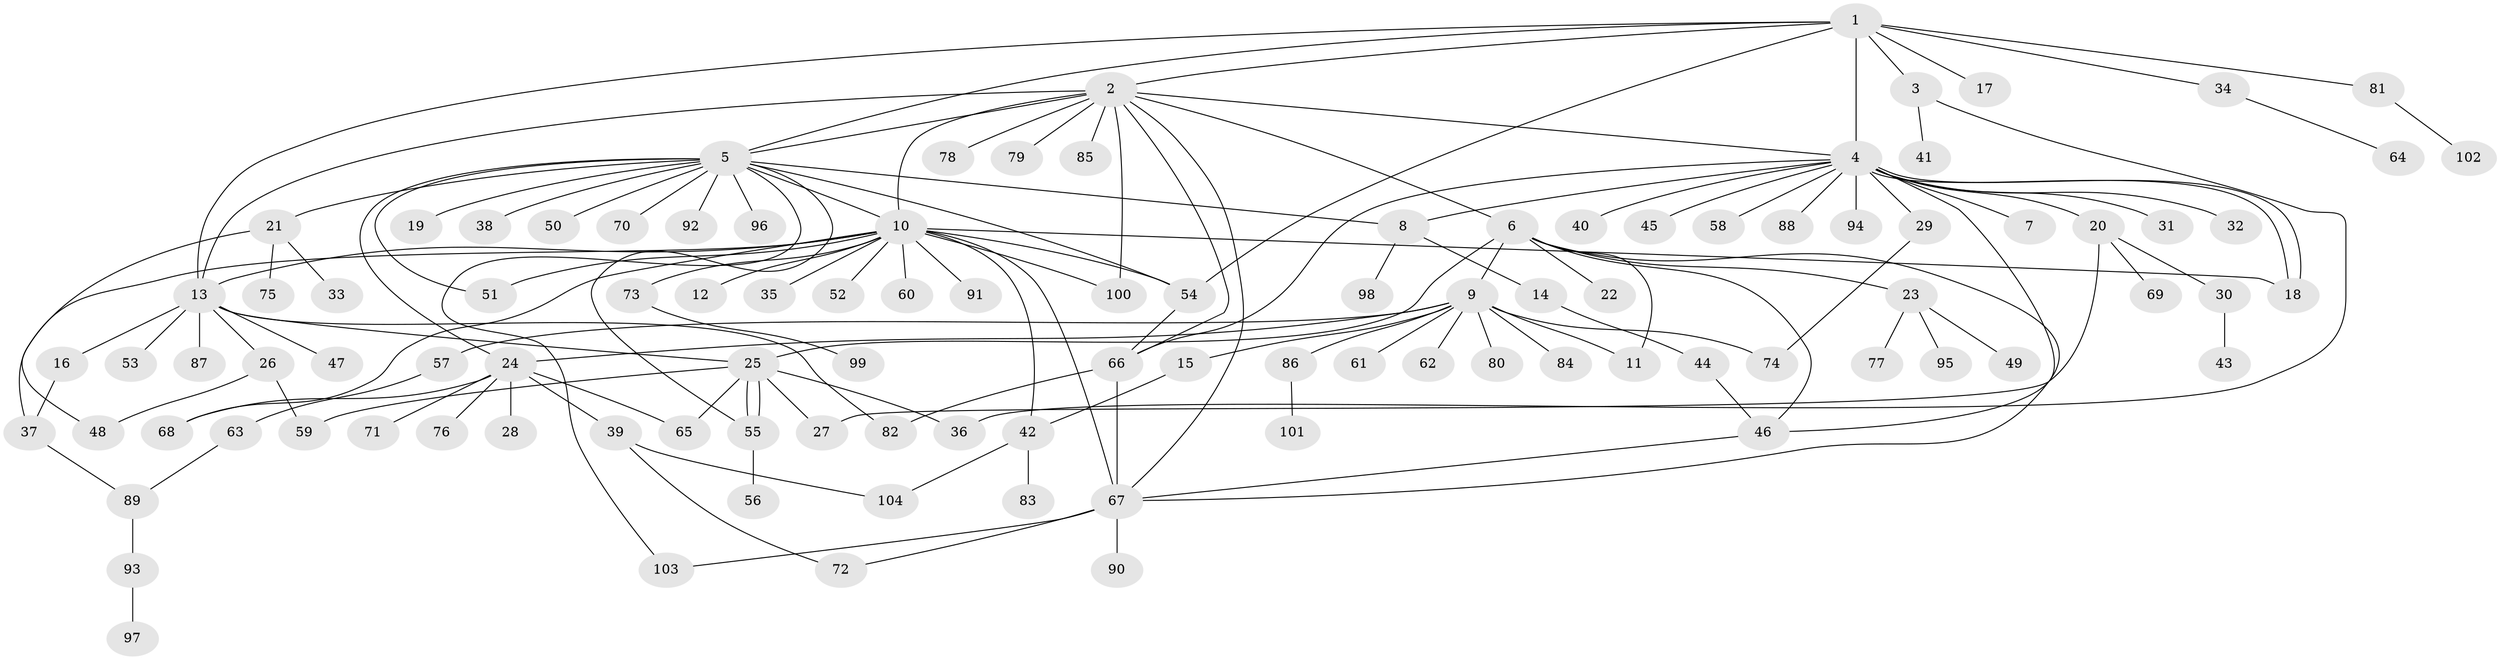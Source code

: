 // Generated by graph-tools (version 1.1) at 2025/01/03/09/25 03:01:56]
// undirected, 104 vertices, 142 edges
graph export_dot {
graph [start="1"]
  node [color=gray90,style=filled];
  1;
  2;
  3;
  4;
  5;
  6;
  7;
  8;
  9;
  10;
  11;
  12;
  13;
  14;
  15;
  16;
  17;
  18;
  19;
  20;
  21;
  22;
  23;
  24;
  25;
  26;
  27;
  28;
  29;
  30;
  31;
  32;
  33;
  34;
  35;
  36;
  37;
  38;
  39;
  40;
  41;
  42;
  43;
  44;
  45;
  46;
  47;
  48;
  49;
  50;
  51;
  52;
  53;
  54;
  55;
  56;
  57;
  58;
  59;
  60;
  61;
  62;
  63;
  64;
  65;
  66;
  67;
  68;
  69;
  70;
  71;
  72;
  73;
  74;
  75;
  76;
  77;
  78;
  79;
  80;
  81;
  82;
  83;
  84;
  85;
  86;
  87;
  88;
  89;
  90;
  91;
  92;
  93;
  94;
  95;
  96;
  97;
  98;
  99;
  100;
  101;
  102;
  103;
  104;
  1 -- 2;
  1 -- 3;
  1 -- 4;
  1 -- 5;
  1 -- 13;
  1 -- 17;
  1 -- 34;
  1 -- 54;
  1 -- 81;
  2 -- 4;
  2 -- 5;
  2 -- 6;
  2 -- 10;
  2 -- 13;
  2 -- 66;
  2 -- 67;
  2 -- 78;
  2 -- 79;
  2 -- 85;
  2 -- 100;
  3 -- 36;
  3 -- 41;
  4 -- 7;
  4 -- 8;
  4 -- 18;
  4 -- 18;
  4 -- 20;
  4 -- 29;
  4 -- 31;
  4 -- 32;
  4 -- 40;
  4 -- 45;
  4 -- 46;
  4 -- 58;
  4 -- 66;
  4 -- 88;
  4 -- 94;
  5 -- 8;
  5 -- 10;
  5 -- 19;
  5 -- 21;
  5 -- 24;
  5 -- 38;
  5 -- 50;
  5 -- 51;
  5 -- 54;
  5 -- 55;
  5 -- 70;
  5 -- 92;
  5 -- 96;
  5 -- 103;
  6 -- 9;
  6 -- 11;
  6 -- 22;
  6 -- 23;
  6 -- 25;
  6 -- 46;
  6 -- 67;
  8 -- 14;
  8 -- 98;
  9 -- 11;
  9 -- 15;
  9 -- 24;
  9 -- 57;
  9 -- 61;
  9 -- 62;
  9 -- 74;
  9 -- 80;
  9 -- 84;
  9 -- 86;
  10 -- 12;
  10 -- 13;
  10 -- 18;
  10 -- 35;
  10 -- 37;
  10 -- 42;
  10 -- 51;
  10 -- 52;
  10 -- 54;
  10 -- 60;
  10 -- 67;
  10 -- 68;
  10 -- 73;
  10 -- 91;
  10 -- 100;
  13 -- 16;
  13 -- 25;
  13 -- 26;
  13 -- 47;
  13 -- 53;
  13 -- 82;
  13 -- 87;
  14 -- 44;
  15 -- 42;
  16 -- 37;
  20 -- 27;
  20 -- 30;
  20 -- 69;
  21 -- 33;
  21 -- 48;
  21 -- 75;
  23 -- 49;
  23 -- 77;
  23 -- 95;
  24 -- 28;
  24 -- 39;
  24 -- 65;
  24 -- 68;
  24 -- 71;
  24 -- 76;
  25 -- 27;
  25 -- 36;
  25 -- 55;
  25 -- 55;
  25 -- 59;
  25 -- 65;
  26 -- 48;
  26 -- 59;
  29 -- 74;
  30 -- 43;
  34 -- 64;
  37 -- 89;
  39 -- 72;
  39 -- 104;
  42 -- 83;
  42 -- 104;
  44 -- 46;
  46 -- 67;
  54 -- 66;
  55 -- 56;
  57 -- 63;
  63 -- 89;
  66 -- 67;
  66 -- 82;
  67 -- 72;
  67 -- 90;
  67 -- 103;
  73 -- 99;
  81 -- 102;
  86 -- 101;
  89 -- 93;
  93 -- 97;
}
